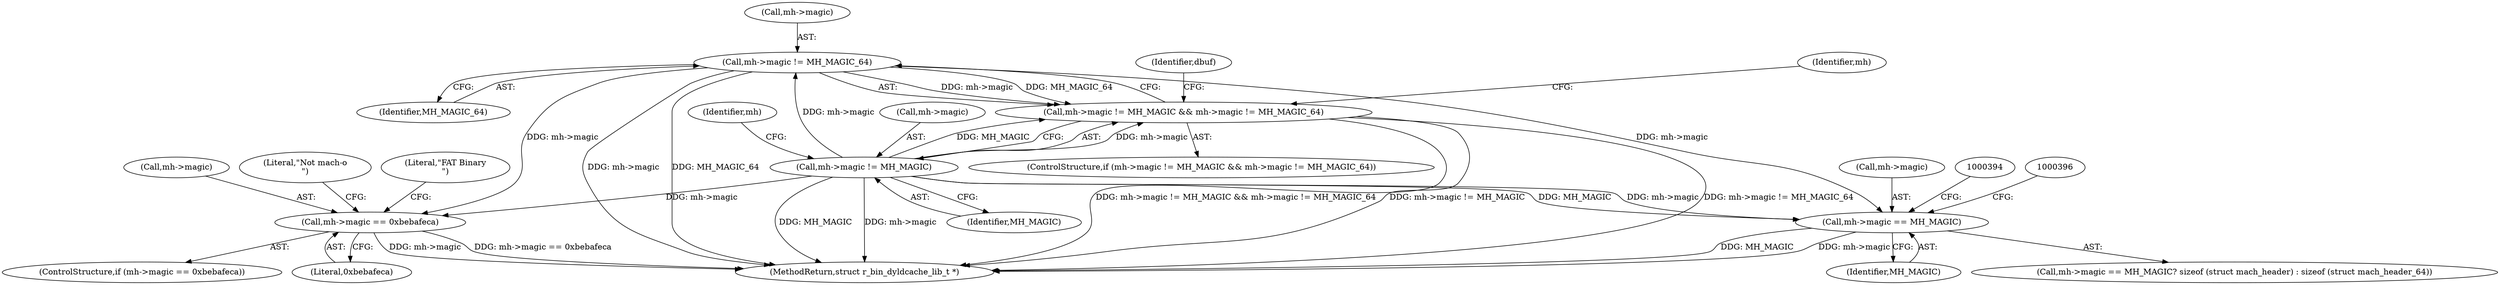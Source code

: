 digraph "0_radare2_4e98402f09a0ef0bb8559a33a4c1988c54938eaf@pointer" {
"1000352" [label="(Call,mh->magic != MH_MAGIC_64)"];
"1000347" [label="(Call,mh->magic != MH_MAGIC)"];
"1000346" [label="(Call,mh->magic != MH_MAGIC && mh->magic != MH_MAGIC_64)"];
"1000359" [label="(Call,mh->magic == 0xbebafeca)"];
"1000388" [label="(Call,mh->magic == MH_MAGIC)"];
"1000368" [label="(Literal,\"Not mach-o\n\")"];
"1000346" [label="(Call,mh->magic != MH_MAGIC && mh->magic != MH_MAGIC_64)"];
"1000392" [label="(Identifier,MH_MAGIC)"];
"1000352" [label="(Call,mh->magic != MH_MAGIC_64)"];
"1000351" [label="(Identifier,MH_MAGIC)"];
"1000361" [label="(Identifier,mh)"];
"1000347" [label="(Call,mh->magic != MH_MAGIC)"];
"1000348" [label="(Call,mh->magic)"];
"1000345" [label="(ControlStructure,if (mh->magic != MH_MAGIC && mh->magic != MH_MAGIC_64))"];
"1000356" [label="(Identifier,MH_MAGIC_64)"];
"1000354" [label="(Identifier,mh)"];
"1000388" [label="(Call,mh->magic == MH_MAGIC)"];
"1000359" [label="(Call,mh->magic == 0xbebafeca)"];
"1000360" [label="(Call,mh->magic)"];
"1000363" [label="(Literal,0xbebafeca)"];
"1000389" [label="(Call,mh->magic)"];
"1000376" [label="(Identifier,dbuf)"];
"1000366" [label="(Literal,\"FAT Binary\n\")"];
"1000353" [label="(Call,mh->magic)"];
"1000735" [label="(MethodReturn,struct r_bin_dyldcache_lib_t *)"];
"1000387" [label="(Call,mh->magic == MH_MAGIC? sizeof (struct mach_header) : sizeof (struct mach_header_64))"];
"1000358" [label="(ControlStructure,if (mh->magic == 0xbebafeca))"];
"1000352" -> "1000346"  [label="AST: "];
"1000352" -> "1000356"  [label="CFG: "];
"1000353" -> "1000352"  [label="AST: "];
"1000356" -> "1000352"  [label="AST: "];
"1000346" -> "1000352"  [label="CFG: "];
"1000352" -> "1000735"  [label="DDG: MH_MAGIC_64"];
"1000352" -> "1000735"  [label="DDG: mh->magic"];
"1000352" -> "1000346"  [label="DDG: mh->magic"];
"1000352" -> "1000346"  [label="DDG: MH_MAGIC_64"];
"1000347" -> "1000352"  [label="DDG: mh->magic"];
"1000352" -> "1000359"  [label="DDG: mh->magic"];
"1000352" -> "1000388"  [label="DDG: mh->magic"];
"1000347" -> "1000346"  [label="AST: "];
"1000347" -> "1000351"  [label="CFG: "];
"1000348" -> "1000347"  [label="AST: "];
"1000351" -> "1000347"  [label="AST: "];
"1000354" -> "1000347"  [label="CFG: "];
"1000346" -> "1000347"  [label="CFG: "];
"1000347" -> "1000735"  [label="DDG: MH_MAGIC"];
"1000347" -> "1000735"  [label="DDG: mh->magic"];
"1000347" -> "1000346"  [label="DDG: mh->magic"];
"1000347" -> "1000346"  [label="DDG: MH_MAGIC"];
"1000347" -> "1000359"  [label="DDG: mh->magic"];
"1000347" -> "1000388"  [label="DDG: mh->magic"];
"1000347" -> "1000388"  [label="DDG: MH_MAGIC"];
"1000346" -> "1000345"  [label="AST: "];
"1000361" -> "1000346"  [label="CFG: "];
"1000376" -> "1000346"  [label="CFG: "];
"1000346" -> "1000735"  [label="DDG: mh->magic != MH_MAGIC"];
"1000346" -> "1000735"  [label="DDG: mh->magic != MH_MAGIC_64"];
"1000346" -> "1000735"  [label="DDG: mh->magic != MH_MAGIC && mh->magic != MH_MAGIC_64"];
"1000359" -> "1000358"  [label="AST: "];
"1000359" -> "1000363"  [label="CFG: "];
"1000360" -> "1000359"  [label="AST: "];
"1000363" -> "1000359"  [label="AST: "];
"1000366" -> "1000359"  [label="CFG: "];
"1000368" -> "1000359"  [label="CFG: "];
"1000359" -> "1000735"  [label="DDG: mh->magic"];
"1000359" -> "1000735"  [label="DDG: mh->magic == 0xbebafeca"];
"1000388" -> "1000387"  [label="AST: "];
"1000388" -> "1000392"  [label="CFG: "];
"1000389" -> "1000388"  [label="AST: "];
"1000392" -> "1000388"  [label="AST: "];
"1000394" -> "1000388"  [label="CFG: "];
"1000396" -> "1000388"  [label="CFG: "];
"1000388" -> "1000735"  [label="DDG: mh->magic"];
"1000388" -> "1000735"  [label="DDG: MH_MAGIC"];
}
